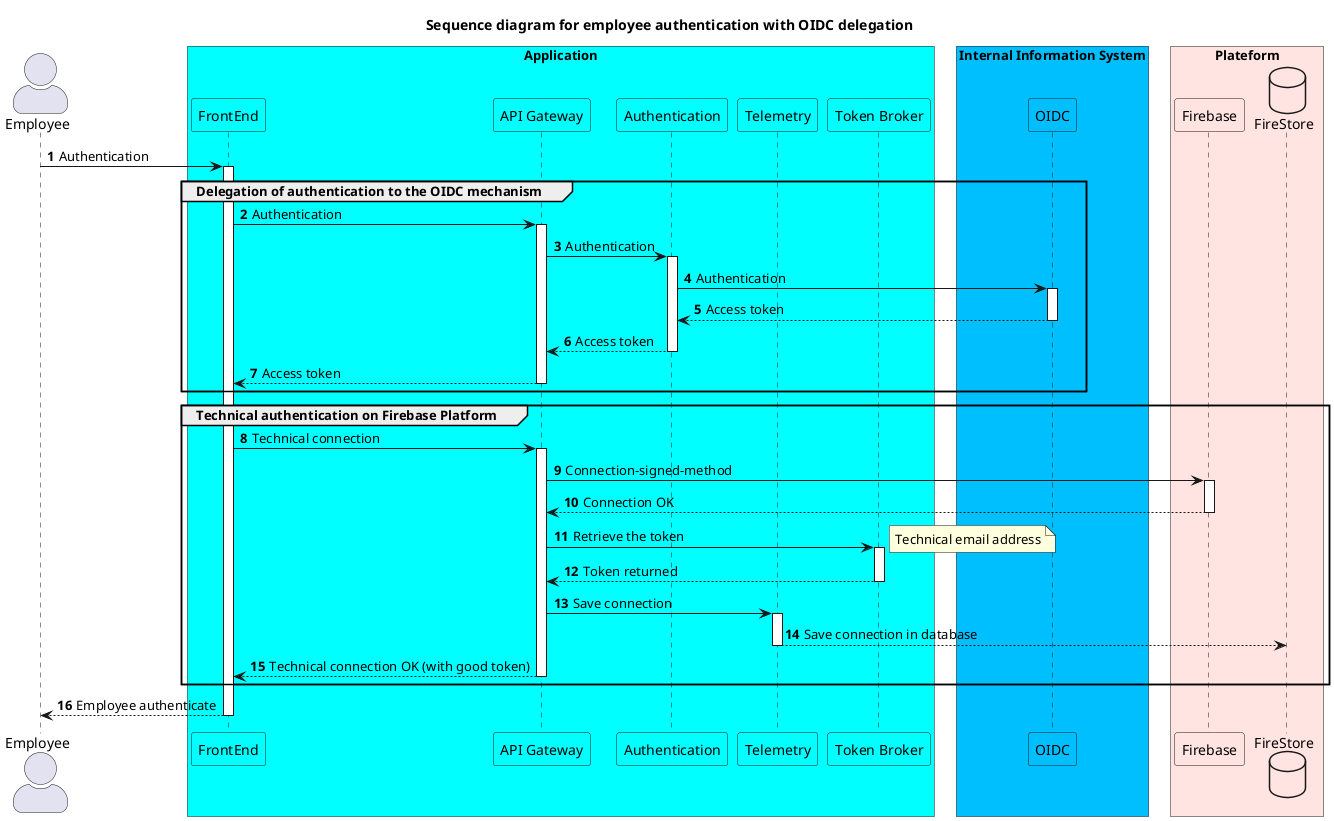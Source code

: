 @startuml
Title "Sequence diagram for employee authentication with OIDC delegation"

skinparam actorStyle awesome
skinparam BoxPadding 10
autonumber

actor Employee as EMPLOYEE

box "Application" #Cyan
  participant "FrontEnd" as FrontEnd #Cyan
  participant "API Gateway" as API_GW #Cyan
  participant "Authentication" as Authentication #Cyan
  participant "Telemetry" as Telemetry #Cyan
  participant "Token Broker" as Token_broker #Cyan
end box

box "Internal Information System" #DeepSkyBlue
  participant OIDC as OIDC #DeepSkyBlue
end box

box "Plateform" #MistyRose
  participant Firebase as Firebase #MistyRose
  database "FireStore" as FireStore #MistyRose
end box

EMPLOYEE -> FrontEnd ++ : Authentication

Group Delegation of authentication to the OIDC mechanism
  FrontEnd -> API_GW ++ : Authentication
  API_GW -> Authentication ++ : Authentication
  Authentication -> OIDC ++ : Authentication
  OIDC --> Authentication -- : Access token
  Authentication --> API_GW -- : Access token
  API_GW --> FrontEnd -- : Access token
end

Group Technical authentication on Firebase Platform
  FrontEnd -> API_GW ++ : Technical connection
  API_GW -> Firebase ++ : Connection-signed-method
  Firebase --> API_GW -- : Connection OK
  API_GW -> Token_broker ++ : Retrieve the token
    note right: Technical email address
  Token_broker --> API_GW -- : Token returned
  API_GW -> Telemetry ++ : Save connection
  Telemetry --> FireStore -- : Save connection in database
  API_GW --> FrontEnd --: Technical connection OK (with good token)
end
FrontEnd --> EMPLOYEE -- : Employee authenticate

@enduml
